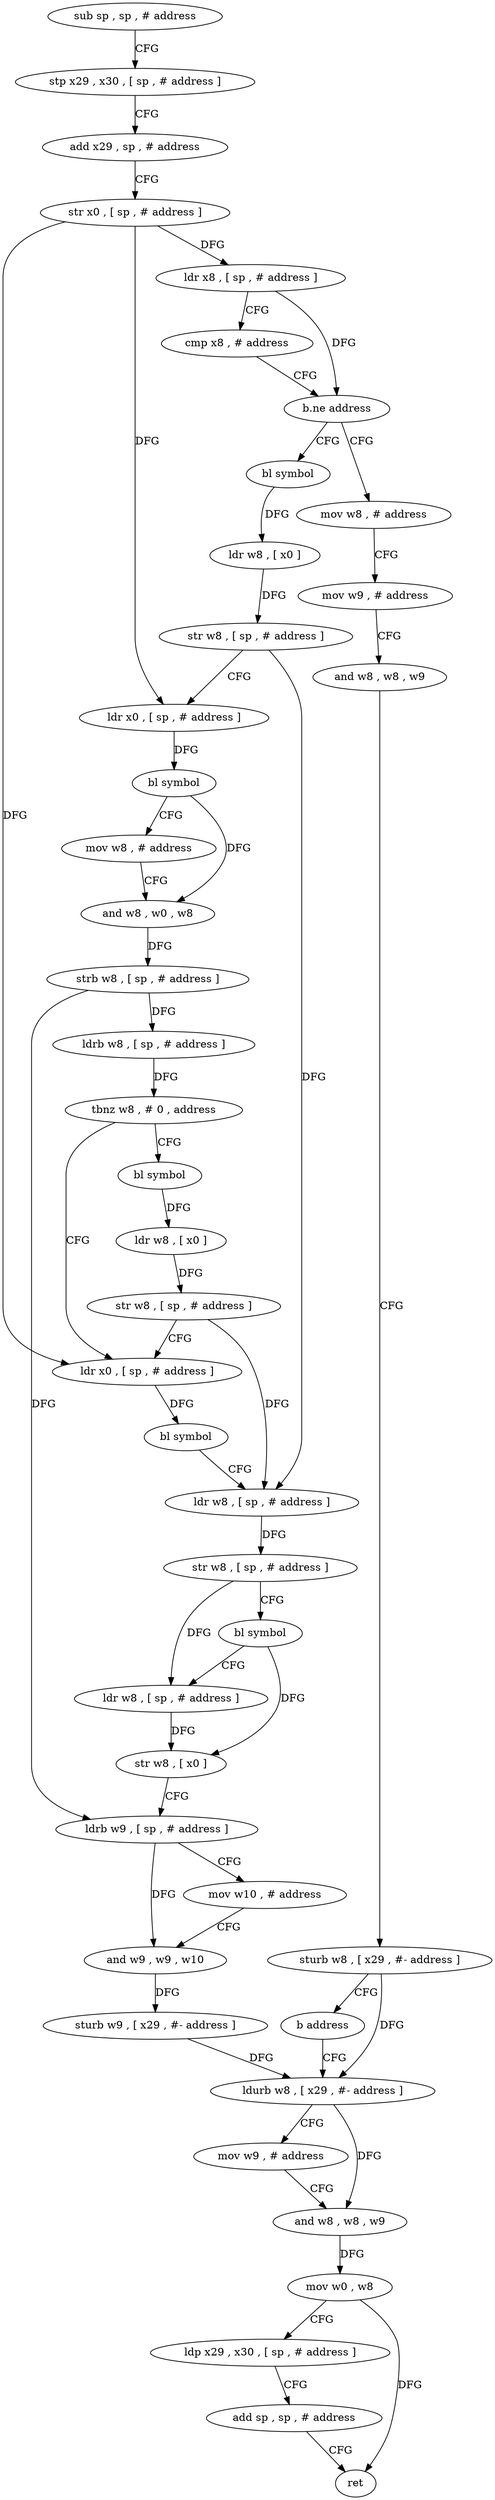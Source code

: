 digraph "func" {
"4322788" [label = "sub sp , sp , # address" ]
"4322792" [label = "stp x29 , x30 , [ sp , # address ]" ]
"4322796" [label = "add x29 , sp , # address" ]
"4322800" [label = "str x0 , [ sp , # address ]" ]
"4322804" [label = "ldr x8 , [ sp , # address ]" ]
"4322808" [label = "cmp x8 , # address" ]
"4322812" [label = "b.ne address" ]
"4322836" [label = "bl symbol" ]
"4322816" [label = "mov w8 , # address" ]
"4322840" [label = "ldr w8 , [ x0 ]" ]
"4322844" [label = "str w8 , [ sp , # address ]" ]
"4322848" [label = "ldr x0 , [ sp , # address ]" ]
"4322852" [label = "bl symbol" ]
"4322856" [label = "mov w8 , # address" ]
"4322860" [label = "and w8 , w0 , w8" ]
"4322864" [label = "strb w8 , [ sp , # address ]" ]
"4322868" [label = "ldrb w8 , [ sp , # address ]" ]
"4322872" [label = "tbnz w8 , # 0 , address" ]
"4322888" [label = "ldr x0 , [ sp , # address ]" ]
"4322876" [label = "bl symbol" ]
"4322820" [label = "mov w9 , # address" ]
"4322824" [label = "and w8 , w8 , w9" ]
"4322828" [label = "sturb w8 , [ x29 , #- address ]" ]
"4322832" [label = "b address" ]
"4322932" [label = "ldurb w8 , [ x29 , #- address ]" ]
"4322892" [label = "bl symbol" ]
"4322896" [label = "ldr w8 , [ sp , # address ]" ]
"4322900" [label = "str w8 , [ sp , # address ]" ]
"4322904" [label = "bl symbol" ]
"4322908" [label = "ldr w8 , [ sp , # address ]" ]
"4322912" [label = "str w8 , [ x0 ]" ]
"4322916" [label = "ldrb w9 , [ sp , # address ]" ]
"4322920" [label = "mov w10 , # address" ]
"4322924" [label = "and w9 , w9 , w10" ]
"4322928" [label = "sturb w9 , [ x29 , #- address ]" ]
"4322880" [label = "ldr w8 , [ x0 ]" ]
"4322884" [label = "str w8 , [ sp , # address ]" ]
"4322936" [label = "mov w9 , # address" ]
"4322940" [label = "and w8 , w8 , w9" ]
"4322944" [label = "mov w0 , w8" ]
"4322948" [label = "ldp x29 , x30 , [ sp , # address ]" ]
"4322952" [label = "add sp , sp , # address" ]
"4322956" [label = "ret" ]
"4322788" -> "4322792" [ label = "CFG" ]
"4322792" -> "4322796" [ label = "CFG" ]
"4322796" -> "4322800" [ label = "CFG" ]
"4322800" -> "4322804" [ label = "DFG" ]
"4322800" -> "4322848" [ label = "DFG" ]
"4322800" -> "4322888" [ label = "DFG" ]
"4322804" -> "4322808" [ label = "CFG" ]
"4322804" -> "4322812" [ label = "DFG" ]
"4322808" -> "4322812" [ label = "CFG" ]
"4322812" -> "4322836" [ label = "CFG" ]
"4322812" -> "4322816" [ label = "CFG" ]
"4322836" -> "4322840" [ label = "DFG" ]
"4322816" -> "4322820" [ label = "CFG" ]
"4322840" -> "4322844" [ label = "DFG" ]
"4322844" -> "4322848" [ label = "CFG" ]
"4322844" -> "4322896" [ label = "DFG" ]
"4322848" -> "4322852" [ label = "DFG" ]
"4322852" -> "4322856" [ label = "CFG" ]
"4322852" -> "4322860" [ label = "DFG" ]
"4322856" -> "4322860" [ label = "CFG" ]
"4322860" -> "4322864" [ label = "DFG" ]
"4322864" -> "4322868" [ label = "DFG" ]
"4322864" -> "4322916" [ label = "DFG" ]
"4322868" -> "4322872" [ label = "DFG" ]
"4322872" -> "4322888" [ label = "CFG" ]
"4322872" -> "4322876" [ label = "CFG" ]
"4322888" -> "4322892" [ label = "DFG" ]
"4322876" -> "4322880" [ label = "DFG" ]
"4322820" -> "4322824" [ label = "CFG" ]
"4322824" -> "4322828" [ label = "CFG" ]
"4322828" -> "4322832" [ label = "CFG" ]
"4322828" -> "4322932" [ label = "DFG" ]
"4322832" -> "4322932" [ label = "CFG" ]
"4322932" -> "4322936" [ label = "CFG" ]
"4322932" -> "4322940" [ label = "DFG" ]
"4322892" -> "4322896" [ label = "CFG" ]
"4322896" -> "4322900" [ label = "DFG" ]
"4322900" -> "4322904" [ label = "CFG" ]
"4322900" -> "4322908" [ label = "DFG" ]
"4322904" -> "4322908" [ label = "CFG" ]
"4322904" -> "4322912" [ label = "DFG" ]
"4322908" -> "4322912" [ label = "DFG" ]
"4322912" -> "4322916" [ label = "CFG" ]
"4322916" -> "4322920" [ label = "CFG" ]
"4322916" -> "4322924" [ label = "DFG" ]
"4322920" -> "4322924" [ label = "CFG" ]
"4322924" -> "4322928" [ label = "DFG" ]
"4322928" -> "4322932" [ label = "DFG" ]
"4322880" -> "4322884" [ label = "DFG" ]
"4322884" -> "4322888" [ label = "CFG" ]
"4322884" -> "4322896" [ label = "DFG" ]
"4322936" -> "4322940" [ label = "CFG" ]
"4322940" -> "4322944" [ label = "DFG" ]
"4322944" -> "4322948" [ label = "CFG" ]
"4322944" -> "4322956" [ label = "DFG" ]
"4322948" -> "4322952" [ label = "CFG" ]
"4322952" -> "4322956" [ label = "CFG" ]
}
